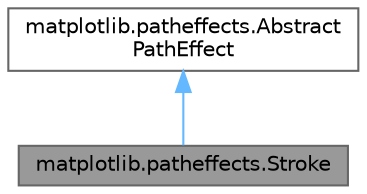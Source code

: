 digraph "matplotlib.patheffects.Stroke"
{
 // LATEX_PDF_SIZE
  bgcolor="transparent";
  edge [fontname=Helvetica,fontsize=10,labelfontname=Helvetica,labelfontsize=10];
  node [fontname=Helvetica,fontsize=10,shape=box,height=0.2,width=0.4];
  Node1 [id="Node000001",label="matplotlib.patheffects.Stroke",height=0.2,width=0.4,color="gray40", fillcolor="grey60", style="filled", fontcolor="black",tooltip=" "];
  Node2 -> Node1 [id="edge2_Node000001_Node000002",dir="back",color="steelblue1",style="solid",tooltip=" "];
  Node2 [id="Node000002",label="matplotlib.patheffects.Abstract\lPathEffect",height=0.2,width=0.4,color="gray40", fillcolor="white", style="filled",URL="$d0/d4f/classmatplotlib_1_1patheffects_1_1AbstractPathEffect.html",tooltip=" "];
}
